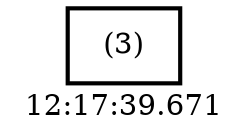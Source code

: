 digraph  g{ graph[label = "12:17:39.671"]
node [shape=rectangle, color=black, fontcolor=black, style=bold] edge [color=black] 0 [label="(3)"] ; 
}

